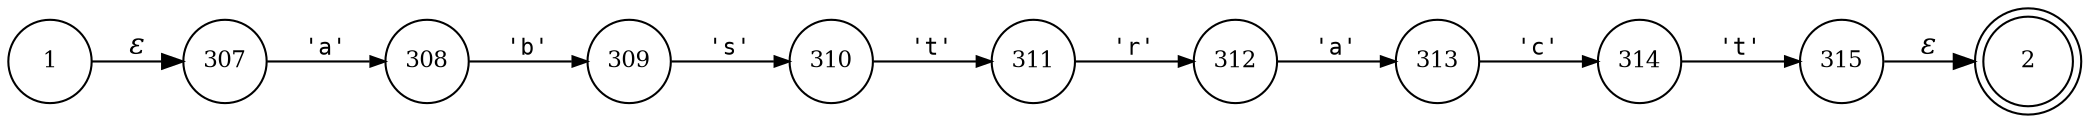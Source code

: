 digraph ATN {
rankdir=LR;
s2[fontsize=11, label="2", shape=doublecircle, fixedsize=true, width=.6];
s1[fontsize=11,label="1", shape=circle, fixedsize=true, width=.55, peripheries=1];
s307[fontsize=11,label="307", shape=circle, fixedsize=true, width=.55, peripheries=1];
s308[fontsize=11,label="308", shape=circle, fixedsize=true, width=.55, peripheries=1];
s309[fontsize=11,label="309", shape=circle, fixedsize=true, width=.55, peripheries=1];
s310[fontsize=11,label="310", shape=circle, fixedsize=true, width=.55, peripheries=1];
s311[fontsize=11,label="311", shape=circle, fixedsize=true, width=.55, peripheries=1];
s312[fontsize=11,label="312", shape=circle, fixedsize=true, width=.55, peripheries=1];
s313[fontsize=11,label="313", shape=circle, fixedsize=true, width=.55, peripheries=1];
s314[fontsize=11,label="314", shape=circle, fixedsize=true, width=.55, peripheries=1];
s315[fontsize=11,label="315", shape=circle, fixedsize=true, width=.55, peripheries=1];
s1 -> s307 [fontname="Times-Italic", label="&epsilon;"];
s307 -> s308 [fontsize=11, fontname="Courier", arrowsize=.7, label = "'a'", arrowhead = normal];
s308 -> s309 [fontsize=11, fontname="Courier", arrowsize=.7, label = "'b'", arrowhead = normal];
s309 -> s310 [fontsize=11, fontname="Courier", arrowsize=.7, label = "'s'", arrowhead = normal];
s310 -> s311 [fontsize=11, fontname="Courier", arrowsize=.7, label = "'t'", arrowhead = normal];
s311 -> s312 [fontsize=11, fontname="Courier", arrowsize=.7, label = "'r'", arrowhead = normal];
s312 -> s313 [fontsize=11, fontname="Courier", arrowsize=.7, label = "'a'", arrowhead = normal];
s313 -> s314 [fontsize=11, fontname="Courier", arrowsize=.7, label = "'c'", arrowhead = normal];
s314 -> s315 [fontsize=11, fontname="Courier", arrowsize=.7, label = "'t'", arrowhead = normal];
s315 -> s2 [fontname="Times-Italic", label="&epsilon;"];
}